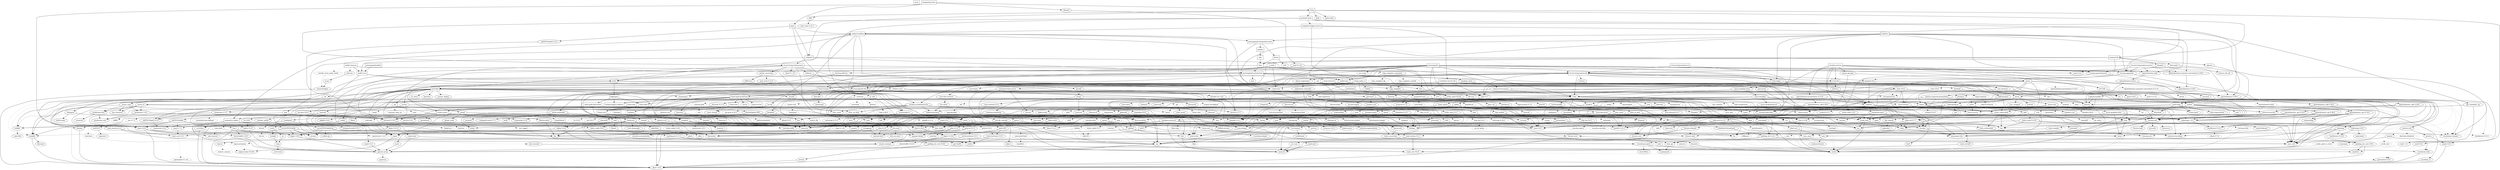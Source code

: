 digraph {
    0 [ label = "tests" shape = box]
    1 [ label = "catalyst-toolbox" shape = box]
    2 [ label = "chain-addr" shape = box]
    3 [ label = "chain-core" shape = box]
    4 [ label = "chain-ser" shape = box]
    5 [ label = "chain-crypto" shape = box]
    6 [ label = "typed-bytes" shape = box]
    7 [ label = "chain-impl-mockchain" shape = box]
    8 [ label = "cardano-legacy-address" shape = box]
    9 [ label = "chain-time" shape = box]
    10 [ label = "chain-vote" shape = box]
    11 [ label = "imhamt" shape = box]
    12 [ label = "sparse-array" shape = box]
    13 [ label = "chain-storage" shape = box]
    14 [ label = "jcli" shape = box]
    15 [ label = "jormungandr-lib" shape = box]
    16 [ label = "jormungandr-automation" shape = box]
    17 [ label = "jortestkit" shape = box]
    18 [ label = "jormungandr-integration-tests" shape = box]
    19 [ label = "hersir" shape = box]
    20 [ label = "thor" shape = box]
    21 [ label = "loki" shape = box]
    22 [ label = "mjolnir" shape = box]
    23 [ label = "snapshot-lib" shape = box]
    24 [ label = "symmetric-cipher" shape = box]
    25 [ label = "vit-servicing-station-lib" shape = box]
    26 [ label = "event-db" shape = box]
    27 [ label = "vit-servicing-station-tests" shape = box]
    28 [ label = "wallet" shape = box]
    29 [ label = "chain-path-derivation" shape = box]
    30 [ label = "hdkeygen" shape = box]
    31 [ label = "chain-network" shape = box]
    32 [ label = "jormungandrwallet" shape = box]
    33 [ label = "wallet-core" shape = box]
    34 [ label = "wallet-wasm-js" shape = box]
    35 [ label = "jormungandr" shape = box]
    36 [ label = "explorer" shape = box]
    37 [ label = "settings" shape = box]
    38 [ label = "blockchain" shape = box]
    39 [ label = "vit-servicing-station-cli" shape = box]
    40 [ label = "vit-servicing-station-server" shape = box]
    41 [ label = "iapyx" shape = box]
    42 [ label = "valgrind" shape = box]
    43 [ label = "vitup" shape = box]
    44 [ label = "mainnet-lib" shape = box]
    45 [ label = "mainnet-tools" shape = box]
    46 [ label = "scheduler-service-lib" shape = box]
    47 [ label = "signals-handler" shape = box]
    48 [ label = "snapshot-trigger-service" shape = box]
    49 [ label = "voting_tools_rs" shape = box]
    50 [ label = "integration-tests" shape = box]
    51 [ label = "cat-data-service" shape = box]
    52 [ label = "audit" shape = box]
    53 [ label = "assert_fs" ]
    54 [ label = "bech32 0.8.1" ]
    55 [ label = "clap 4.2.1" ]
    56 [ label = "color-eyre" ]
    57 [ label = "csv" ]
    58 [ label = "fraction" ]
    59 [ label = "futures" ]
    60 [ label = "gag" ]
    61 [ label = "governor" ]
    62 [ label = "graphql_client" ]
    63 [ label = "hex" ]
    64 [ label = "image" ]
    65 [ label = "itertools 0.10.5" ]
    66 [ label = "once_cell" ]
    67 [ label = "qrcode" ]
    68 [ label = "quircs" ]
    69 [ label = "rand 0.8.5" ]
    70 [ label = "rand_chacha 0.3.1" ]
    71 [ label = "rayon" ]
    72 [ label = "regex" ]
    73 [ label = "reqwest" ]
    74 [ label = "rust_decimal" ]
    75 [ label = "serde" ]
    76 [ label = "serde_json" ]
    77 [ label = "serde_yaml 0.8.26" ]
    78 [ label = "sscanf" ]
    79 [ label = "thiserror" ]
    80 [ label = "time 0.3.20" ]
    81 [ label = "tokio" ]
    82 [ label = "tracing" ]
    83 [ label = "tracing-subscriber" ]
    84 [ label = "url" ]
    85 [ label = "cryptoxide 0.4.4" ]
    86 [ label = "proptest" ]
    87 [ label = "quickcheck" ]
    88 [ label = "curve25519-dalek-ng" ]
    89 [ label = "ed25519-bip32 0.4.1" ]
    90 [ label = "ed25519-dalek" ]
    91 [ label = "generic-array" ]
    92 [ label = "rand_core 0.6.4" ]
    93 [ label = "sha2 0.10.6" ]
    94 [ label = "lazy_static" ]
    95 [ label = "strum" ]
    96 [ label = "cbor_event" ]
    97 [ label = "base64 0.21.0" ]
    98 [ label = "const_format" ]
    99 [ label = "criterion" style = dashed]
    100 [ label = "data-pile" ]
    101 [ label = "sled" ]
    102 [ label = "tempfile" ]
    103 [ label = "base64 0.13.1" ]
    104 [ label = "bincode" ]
    105 [ label = "bytes" ]
    106 [ label = "clap_complete" ]
    107 [ label = "gtmpl" ]
    108 [ label = "rpassword" ]
    109 [ label = "http" ]
    110 [ label = "humantime" ]
    111 [ label = "parity-multiaddr" ]
    112 [ label = "serde_with 2.3.1" ]
    113 [ label = "assert_cmd" ]
    114 [ label = "bytesize" ]
    115 [ label = "custom_debug" ]
    116 [ label = "flate2" ]
    117 [ label = "fs_extra" ]
    118 [ label = "json" ]
    119 [ label = "keynesis" ]
    120 [ label = "log" ]
    121 [ label = "netstat2" ]
    122 [ label = "os_info" ]
    123 [ label = "poldercast" ]
    124 [ label = "predicates 2.1.5" ]
    125 [ label = "prost 0.9.0" ]
    126 [ label = "semver" ]
    127 [ label = "sysinfo" ]
    128 [ label = "tar" ]
    129 [ label = "tokio-stream" ]
    130 [ label = "tonic 0.6.2" ]
    131 [ label = "warp" ]
    132 [ label = "zip" ]
    133 [ label = "console" ]
    134 [ label = "dialoguer" ]
    135 [ label = "indicatif" ]
    136 [ label = "sha-1" ]
    137 [ label = "sha2 0.9.9" ]
    138 [ label = "bech32 0.7.3" ]
    139 [ label = "yaml-rust" ]
    140 [ label = "ctrlc" ]
    141 [ label = "slave-pool" ]
    142 [ label = "cocoon" ]
    143 [ label = "dirs" ]
    144 [ label = "serde_test" style = dashed]
    145 [ label = "zeroize" ]
    146 [ label = "diesel" ]
    147 [ label = "diesel_migrations" ]
    148 [ label = "dotenv" ]
    149 [ label = "http-zipkin" ]
    150 [ label = "notify" ]
    151 [ label = "r2d2" ]
    152 [ label = "simplelog 0.8.0" ]
    153 [ label = "tracing-futures" ]
    154 [ label = "bb8" ]
    155 [ label = "bb8-postgres" ]
    156 [ label = "chrono" ]
    157 [ label = "dotenvy" ]
    158 [ label = "tokio-postgres" ]
    159 [ label = "cfg-if 0.1.10" ]
    160 [ label = "dyn-clone" ]
    161 [ label = "fake" ]
    162 [ label = "hyper" ]
    163 [ label = "postgres" ]
    164 [ label = "pretty_assertions" ]
    165 [ label = "rand 0.7.3" ]
    166 [ label = "rand_core 0.5.1" ]
    167 [ label = "refinery" ]
    168 [ label = "hashlink" ]
    169 [ label = "http-body" ]
    170 [ label = "pin-project" ]
    171 [ label = "clear_on_drop" ]
    172 [ label = "console_error_panic_hook" style = dashed]
    173 [ label = "getrandom 0.2.9" ]
    174 [ label = "js-sys" ]
    175 [ label = "wasm-bindgen" ]
    176 [ label = "web-sys" ]
    177 [ label = "arc-swap" ]
    178 [ label = "jsonrpsee-core" ]
    179 [ label = "jsonrpsee-http-server" ]
    180 [ label = "linked-hash-map" ]
    181 [ label = "local-ip-address" ]
    182 [ label = "lru" ]
    183 [ label = "opentelemetry 0.19.0" ]
    184 [ label = "opentelemetry-otlp" ]
    185 [ label = "opentelemetry-semantic-conventions 0.10.0" ]
    186 [ label = "tokio-util 0.6.10" ]
    187 [ label = "tracing-appender" ]
    188 [ label = "tracing-opentelemetry" ]
    189 [ label = "trust-dns-resolver" ]
    190 [ label = "anyhow" ]
    191 [ label = "async-graphql" ]
    192 [ label = "async-graphql-warp" ]
    193 [ label = "futures-channel" ]
    194 [ label = "futures-util" ]
    195 [ label = "ed25519-bip32 0.3.2" ]
    196 [ label = "prettytable-rs" ]
    197 [ label = "warp-reverse-proxy" ]
    198 [ label = "diffy" ]
    199 [ label = "glob" ]
    200 [ label = "path-slash" ]
    201 [ label = "rustls" ]
    202 [ label = "rustls-pemfile" ]
    203 [ label = "tempdir" ]
    204 [ label = "tokio-rustls" ]
    205 [ label = "uuid 0.8.2" ]
    206 [ label = "walkdir" ]
    207 [ label = "cardano-serialization-lib" ]
    208 [ label = "pharos" ]
    209 [ label = "job_scheduler_ng" ]
    210 [ label = "num-traits" ]
    211 [ label = "uuid 1.3.1" ]
    212 [ label = "bytekind" ]
    213 [ label = "cddl" ]
    214 [ label = "ciborium" ]
    215 [ label = "dashmap" ]
    216 [ label = "microtype" ]
    217 [ label = "nonempty" ]
    218 [ label = "validity" ]
    219 [ label = "cfg-if 1.0.0" ]
    220 [ label = "libmath" ]
    221 [ label = "rand_chacha 0.2.2" ]
    222 [ label = "axum" ]
    223 [ label = "metrics" ]
    224 [ label = "metrics-exporter-prometheus" ]
    225 [ label = "opentelemetry-prometheus 0.13.0" ]
    226 [ label = "poem" ]
    227 [ label = "poem-openapi" ]
    228 [ label = "serde_with 3.3.0" ]
    229 [ label = "tower-http" ]
    230 [ label = "clap_complete_command" ]
    231 [ label = "anstyle" ]
    232 [ label = "doc-comment" ]
    233 [ label = "globwalk" ]
    234 [ label = "predicates 3.0.2" ]
    235 [ label = "predicates-core" ]
    236 [ label = "predicates-tree" ]
    237 [ label = "clap_builder" ]
    238 [ label = "backtrace" ]
    239 [ label = "color-spantrace" style = dashed]
    240 [ label = "eyre" ]
    241 [ label = "indenter" ]
    242 [ label = "owo-colors" ]
    243 [ label = "tracing-error" style = dashed]
    244 [ label = "csv-core" ]
    245 [ label = "itoa" ]
    246 [ label = "ryu" ]
    247 [ label = "num" ]
    248 [ label = "futures-core" ]
    249 [ label = "futures-executor" ]
    250 [ label = "futures-io" ]
    251 [ label = "futures-sink" ]
    252 [ label = "futures-task" ]
    253 [ label = "filedescriptor" ]
    254 [ label = "futures-timer" style = dashed]
    255 [ label = "no-std-compat" ]
    256 [ label = "nonzero_ext" ]
    257 [ label = "parking_lot 0.12.1" ]
    258 [ label = "smallvec" ]
    259 [ label = "bytemuck" ]
    260 [ label = "byteorder" ]
    261 [ label = "color_quant" ]
    262 [ label = "gif" style = dashed]
    263 [ label = "jpeg-decoder" style = dashed]
    264 [ label = "num-iter" ]
    265 [ label = "num-rational 0.3.2" ]
    266 [ label = "png" style = dashed]
    267 [ label = "scoped_threadpool" style = dashed]
    268 [ label = "tiff" style = dashed]
    269 [ label = "either" ]
    270 [ label = "checked_int_cast" ]
    271 [ label = "ppv-lite86" ]
    272 [ label = "rayon-core" ]
    273 [ label = "aho-corasick" ]
    274 [ label = "memchr" ]
    275 [ label = "regex-syntax 0.6.29" ]
    276 [ label = "serde_urlencoded" ]
    277 [ label = "tower-service" ]
    278 [ label = "arrayvec 0.7.2" ]
    279 [ label = "borsh" style = dashed]
    280 [ label = "bytecheck" style = dashed]
    281 [ label = "rkyv" style = dashed]
    282 [ label = "indexmap 1.9.3" ]
    283 [ label = "time-core" ]
    284 [ label = "mio" style = dashed]
    285 [ label = "num_cpus" ]
    286 [ label = "pin-project-lite" ]
    287 [ label = "tracing-core" ]
    288 [ label = "matchers" style = dashed]
    289 [ label = "nu-ansi-term" style = dashed]
    290 [ label = "sharded-slab" style = dashed]
    291 [ label = "thread_local" ]
    292 [ label = "tracing-log" style = dashed]
    293 [ label = "tracing-serde" style = dashed]
    294 [ label = "form_urlencoded" ]
    295 [ label = "idna 0.3.0" ]
    296 [ label = "percent-encoding" ]
    297 [ label = "bit-set" style = dashed]
    298 [ label = "bitflags" ]
    299 [ label = "quick-error 2.0.1" style = dashed]
    300 [ label = "rand_xorshift" ]
    301 [ label = "rusty-fork" style = dashed]
    302 [ label = "unarray" ]
    303 [ label = "env_logger" style = dashed]
    304 [ label = "digest 0.9.0" ]
    305 [ label = "subtle-ng" ]
    306 [ label = "curve25519-dalek" ]
    307 [ label = "ed25519" ]
    308 [ label = "typenum" ]
    309 [ label = "digest 0.10.6" ]
    310 [ label = "atty" style = dashed]
    311 [ label = "cast" style = dashed]
    312 [ label = "clap 2.34.0" style = dashed]
    313 [ label = "criterion-plot" style = dashed]
    314 [ label = "oorandom" style = dashed]
    315 [ label = "plotters" style = dashed]
    316 [ label = "serde_cbor" style = dashed]
    317 [ label = "tinytemplate" style = dashed]
    318 [ label = "memmap2" ]
    319 [ label = "crc32fast" ]
    320 [ label = "crossbeam-epoch" ]
    321 [ label = "crossbeam-utils" ]
    322 [ label = "fxhash" ]
    323 [ label = "libc" ]
    324 [ label = "parking_lot 0.11.2" ]
    325 [ label = "fastrand" ]
    326 [ label = "gtmpl_value" ]
    327 [ label = "fnv" ]
    328 [ label = "arrayref" ]
    329 [ label = "bs58" ]
    330 [ label = "data-encoding" ]
    331 [ label = "multihash" ]
    332 [ label = "static_assertions" ]
    333 [ label = "unsigned-varint 0.7.1" ]
    334 [ label = "bstr" ]
    335 [ label = "wait-timeout" ]
    336 [ label = "miniz_oxide 0.6.2" ]
    337 [ label = "cryptoxide 0.3.6" ]
    338 [ label = "difflib" style = dashed]
    339 [ label = "float-cmp" style = dashed]
    340 [ label = "normalize-line-endings" style = dashed]
    341 [ label = "filetime" ]
    342 [ label = "tokio-util 0.7.7" ]
    343 [ label = "async-stream" ]
    344 [ label = "h2" style = dashed]
    345 [ label = "hyper-timeout" style = dashed]
    346 [ label = "tower" ]
    347 [ label = "tower-layer" ]
    348 [ label = "headers" ]
    349 [ label = "mime" ]
    350 [ label = "mime_guess" ]
    351 [ label = "multiparty" style = dashed]
    352 [ label = "scoped-tls" ]
    353 [ label = "tokio-tungstenite" style = dashed]
    354 [ label = "aes 0.7.5" style = dashed]
    355 [ label = "bzip2" style = dashed]
    356 [ label = "constant_time_eq" style = dashed]
    357 [ label = "hmac 0.12.1" ]
    358 [ label = "pbkdf2 0.11.0" style = dashed]
    359 [ label = "sha1" ]
    360 [ label = "zstd" style = dashed]
    361 [ label = "unicode-width" ]
    362 [ label = "shell-words" ]
    363 [ label = "number_prefix" ]
    364 [ label = "block-buffer 0.9.0" ]
    365 [ label = "opaque-debug" ]
    366 [ label = "crossbeam-channel" ]
    367 [ label = "aes-gcm 0.9.4" ]
    368 [ label = "chacha20poly1305" ]
    369 [ label = "hmac 0.11.0" ]
    370 [ label = "pbkdf2 0.9.0" ]
    371 [ label = "dirs-sys" ]
    372 [ label = "pq-sys" style = dashed]
    373 [ label = "migrations_internals" ]
    374 [ label = "zipkin" ]
    375 [ label = "scheduled-thread-pool" ]
    376 [ label = "termcolor" ]
    377 [ label = "num-integer" ]
    378 [ label = "time 0.1.45" style = dashed]
    379 [ label = "fallible-iterator" ]
    380 [ label = "phf" ]
    381 [ label = "postgres-protocol" ]
    382 [ label = "postgres-types" ]
    383 [ label = "socket2 0.5.1" ]
    384 [ label = "httparse" ]
    385 [ label = "httpdate" ]
    386 [ label = "socket2 0.4.9" style = dashed]
    387 [ label = "want" ]
    388 [ label = "ansi_term 0.11.0" ]
    389 [ label = "difference" ]
    390 [ label = "getrandom 0.1.16" style = dashed]
    391 [ label = "refinery-core" ]
    392 [ label = "hashbrown 0.12.3" ]
    393 [ label = "beef" ]
    394 [ label = "jsonrpsee-types" ]
    395 [ label = "rustc-hash" style = dashed]
    396 [ label = "globset" ]
    397 [ label = "unicase" ]
    398 [ label = "opentelemetry_api 0.19.0" ]
    399 [ label = "opentelemetry_sdk 0.19.0" ]
    400 [ label = "opentelemetry 0.18.0" ]
    401 [ label = "opentelemetry-proto" ]
    402 [ label = "prost 0.11.8" style = dashed]
    403 [ label = "tonic 0.8.3" style = dashed]
    404 [ label = "slab" style = dashed]
    405 [ label = "lru-cache" ]
    406 [ label = "resolv-conf" style = dashed]
    407 [ label = "trust-dns-proto" ]
    408 [ label = "async-graphql-parser" ]
    409 [ label = "async-graphql-value" ]
    410 [ label = "fast_chemail" style = dashed]
    411 [ label = "multer" ]
    412 [ label = "pin-utils" ]
    413 [ label = "encode_unicode" ]
    414 [ label = "is-terminal" ]
    415 [ label = "term" ]
    416 [ label = "ansi_term 0.12.1" ]
    417 [ label = "ring" ]
    418 [ label = "sct" ]
    419 [ label = "webpki" ]
    420 [ label = "rand 0.4.6" ]
    421 [ label = "remove_dir_all" ]
    422 [ label = "same-file" ]
    423 [ label = "num-bigint" ]
    424 [ label = "schemars" ]
    425 [ label = "cron" ]
    426 [ label = "libm" style = dashed]
    427 [ label = "abnf_to_pest" ]
    428 [ label = "base16" ]
    429 [ label = "base64-url" style = dashed]
    430 [ label = "clap 3.2.23" style = dashed]
    431 [ label = "codespan-reporting" ]
    432 [ label = "hexf-parse" ]
    433 [ label = "itertools 0.11.0" ]
    434 [ label = "lexical-core" ]
    435 [ label = "pest_meta" ]
    436 [ label = "pest_vm" ]
    437 [ label = "regex-syntax 0.7.4" style = dashed]
    438 [ label = "simplelog 0.12.1" ]
    439 [ label = "uriparse" style = dashed]
    440 [ label = "ciborium-io" ]
    441 [ label = "ciborium-ll" ]
    442 [ label = "hashbrown 0.14.0" ]
    443 [ label = "lock_api" ]
    444 [ label = "parking_lot_core 0.9.8" ]
    445 [ label = "secrecy" style = dashed]
    446 [ label = "rand 0.3.23" ]
    447 [ label = "axum-core" ]
    448 [ label = "matchit" ]
    449 [ label = "serde_path_to_error" style = dashed]
    450 [ label = "sync_wrapper" ]
    451 [ label = "ahash 0.8.3" ]
    452 [ label = "ipnet" ]
    453 [ label = "metrics-util" ]
    454 [ label = "quanta" ]
    455 [ label = "opentelemetry_api 0.20.0" ]
    456 [ label = "opentelemetry_sdk 0.20.0" ]
    457 [ label = "prometheus" ]
    458 [ label = "protobuf" ]
    459 [ label = "cookie" style = dashed]
    460 [ label = "opentelemetry-http" style = dashed]
    461 [ label = "opentelemetry-prometheus 0.12.0" style = dashed]
    462 [ label = "opentelemetry-semantic-conventions 0.11.0" style = dashed]
    463 [ label = "quick-xml" ]
    464 [ label = "rfc7239" ]
    465 [ label = "serde_yaml 0.9.25" ]
    466 [ label = "indexmap 2.0.0" ]
    467 [ label = "http-range-header" ]
    468 [ label = "clap_complete_fig" style = dashed]
    469 [ label = "clap_complete_nushell" style = dashed]
    470 [ label = "ignore" ]
    471 [ label = "termtree" ]
    472 [ label = "anstream" style = dashed]
    473 [ label = "clap_lex 0.4.1" ]
    474 [ label = "strsim" style = dashed]
    475 [ label = "addr2line" ]
    476 [ label = "object" ]
    477 [ label = "rustc-demangle" ]
    478 [ label = "num-complex" ]
    479 [ label = "num-rational 0.4.1" ]
    480 [ label = "weezl" style = dashed]
    481 [ label = "deflate" style = dashed]
    482 [ label = "miniz_oxide 0.3.7" style = dashed]
    483 [ label = "miniz_oxide 0.4.4" style = dashed]
    484 [ label = "crossbeam-deque" ]
    485 [ label = "hashbrown 0.13.1" style = dashed]
    486 [ label = "ptr_meta" style = dashed]
    487 [ label = "simdutf8" style = dashed]
    488 [ label = "rend" style = dashed]
    489 [ label = "seahash" style = dashed]
    490 [ label = "regex-automata" style = dashed]
    491 [ label = "overload" style = dashed]
    492 [ label = "unicode-bidi" ]
    493 [ label = "unicode-normalization" ]
    494 [ label = "bit-vec" style = dashed]
    495 [ label = "quick-error 1.2.3" style = dashed]
    496 [ label = "subtle" ]
    497 [ label = "signature" ]
    498 [ label = "block-buffer 0.10.4" style = dashed]
    499 [ label = "crypto-common" ]
    500 [ label = "textwrap 0.11.0" style = dashed]
    501 [ label = "plotters-backend" style = dashed]
    502 [ label = "plotters-svg" style = dashed]
    503 [ label = "half" ]
    504 [ label = "memoffset" ]
    505 [ label = "scopeguard" ]
    506 [ label = "instant" ]
    507 [ label = "parking_lot_core 0.8.6" ]
    508 [ label = "unsigned-varint 0.5.1" ]
    509 [ label = "adler" ]
    510 [ label = "tokio-io-timeout" style = dashed]
    511 [ label = "headers-core" ]
    512 [ label = "try-lock" ]
    513 [ label = "tungstenite" style = dashed]
    514 [ label = "cipher 0.3.0" ]
    515 [ label = "bzip2-sys" style = dashed]
    516 [ label = "password-hash" style = dashed]
    517 [ label = "zstd-safe" style = dashed]
    518 [ label = "aead 0.4.3" ]
    519 [ label = "ctr 0.8.0" ]
    520 [ label = "ghash 0.4.4" ]
    521 [ label = "aead 0.5.2" ]
    522 [ label = "chacha20" ]
    523 [ label = "cipher 0.4.4" ]
    524 [ label = "poly1305" ]
    525 [ label = "crypto-mac" ]
    526 [ label = "lazycell" ]
    527 [ label = "zipkin-types" ]
    528 [ label = "phf_shared" ]
    529 [ label = "md-5" ]
    530 [ label = "stringprep" ]
    531 [ label = "siphasher" ]
    532 [ label = "toml" ]
    533 [ label = "ahash 0.7.6" style = dashed]
    534 [ label = "urlencoding" ]
    535 [ label = "opentelemetry_api 0.18.0" ]
    536 [ label = "opentelemetry_sdk 0.18.0" ]
    537 [ label = "hostname" style = dashed]
    538 [ label = "idna 0.2.3" ]
    539 [ label = "tinyvec" ]
    540 [ label = "pest" ]
    541 [ label = "ascii_utils" style = dashed]
    542 [ label = "encoding_rs" ]
    543 [ label = "spin" ]
    544 [ label = "io-lifetimes" ]
    545 [ label = "dirs-next" ]
    546 [ label = "untrusted" ]
    547 [ label = "nom" ]
    548 [ label = "abnf" ]
    549 [ label = "pretty" ]
    550 [ label = "clap_lex 0.2.4" style = dashed]
    551 [ label = "textwrap 0.16.0" style = dashed]
    552 [ label = "lexical-parse-float" style = dashed]
    553 [ label = "lexical-parse-integer" style = dashed]
    554 [ label = "lexical-util" ]
    555 [ label = "lexical-write-float" style = dashed]
    556 [ label = "lexical-write-integer" style = dashed]
    557 [ label = "sketches-ddsketch" style = dashed]
    558 [ label = "ordered-float" ]
    559 [ label = "aes-gcm 0.10.2" style = dashed]
    560 [ label = "base64 0.20.0" style = dashed]
    561 [ label = "hkdf" style = dashed]
    562 [ label = "uncased" ]
    563 [ label = "unsafe-libyaml" ]
    564 [ label = "equivalent" ]
    565 [ label = "anstyle-parse" style = dashed]
    566 [ label = "concolor-override" style = dashed]
    567 [ label = "concolor-query" style = dashed]
    568 [ label = "utf8parse" style = dashed]
    569 [ label = "gimli" ]
    570 [ label = "adler32" style = dashed]
    571 [ label = "utf-8" style = dashed]
    572 [ label = "base64ct" style = dashed]
    573 [ label = "zstd-sys" style = dashed]
    574 [ label = "polyval 0.5.3" ]
    575 [ label = "inout" ]
    576 [ label = "universal-hash 0.5.0" ]
    577 [ label = "match_cfg" style = dashed]
    578 [ label = "matches" ]
    579 [ label = "tinyvec_macros" style = dashed]
    580 [ label = "ucd-trie" ]
    581 [ label = "dirs-sys-next" ]
    582 [ label = "minimal-lexical" ]
    583 [ label = "abnf-core" ]
    584 [ label = "arrayvec 0.5.2" ]
    585 [ label = "typed-arena" ]
    586 [ label = "unicode-segmentation" ]
    587 [ label = "os_str_bytes" style = dashed]
    588 [ label = "aes 0.8.3" style = dashed]
    589 [ label = "ctr 0.9.2" style = dashed]
    590 [ label = "ghash 0.5.0" style = dashed]
    591 [ label = "universal-hash 0.4.1" ]
    592 [ label = "polyval 0.6.1" style = dashed]
    1 -> 56 [ ]
    1 -> 60 [ ]
    1 -> 61 [ ]
    1 -> 18 [ ]
    1 -> 67 [ ]
    1 -> 68 [ ]
    1 -> 78 [ ]
    1 -> 24 [ ]
    1 -> 25 [ style = dotted]
    1 -> 28 [ ]
    2 -> 3 [ ]
    2 -> 5 [ ]
    3 -> 4 [ ]
    4 -> 79 [ ]
    5 -> 54 [ ]
    5 -> 88 [ ]
    5 -> 89 [ ]
    5 -> 90 [ ]
    5 -> 63 [ ]
    5 -> 86 [ style = dotted]
    5 -> 87 [ style = dotted]
    5 -> 71 [ ]
    5 -> 93 [ ]
    5 -> 6 [ ]
    7 -> 8 [ ]
    7 -> 2 [ ]
    7 -> 9 [ ]
    7 -> 10 [ ]
    7 -> 11 [ ]
    7 -> 12 [ ]
    7 -> 95 [ ]
    7 -> 82 [ ]
    8 -> 96 [ ]
    8 -> 89 [ ]
    9 -> 3 [ ]
    9 -> 86 [ style = dotted]
    9 -> 87 [ style = dotted]
    10 -> 97 [ ]
    10 -> 3 [ ]
    10 -> 5 [ ]
    10 -> 98 [ ]
    11 -> 86 [ style = dotted]
    11 -> 79 [ ]
    13 -> 99 [ style = dotted]
    13 -> 100 [ ]
    13 -> 92 [ style = dotted]
    13 -> 101 [ ]
    13 -> 102 [ style = dotted]
    13 -> 79 [ ]
    14 -> 104 [ ]
    14 -> 106 [ ]
    14 -> 107 [ ]
    14 -> 15 [ ]
    14 -> 73 [ ]
    14 -> 108 [ ]
    14 -> 77 [ ]
    15 -> 7 [ ]
    15 -> 109 [ ]
    15 -> 110 [ ]
    15 -> 111 [ ]
    15 -> 112 [ ]
    16 -> 113 [ ]
    16 -> 13 [ ]
    16 -> 62 [ ]
    16 -> 14 [ ]
    16 -> 17 [ ]
    16 -> 118 [ ]
    16 -> 121 [ ]
    16 -> 123 [ ]
    16 -> 130 [ ]
    16 -> 83 [ ]
    17 -> 53 [ ]
    17 -> 54 [ ]
    17 -> 114 [ ]
    17 -> 57 [ ]
    17 -> 115 [ ]
    17 -> 134 [ ]
    17 -> 117 [ ]
    17 -> 63 [ ]
    17 -> 110 [ ]
    17 -> 135 [ ]
    17 -> 122 [ ]
    17 -> 124 [ ]
    17 -> 73 [ ]
    17 -> 126 [ ]
    17 -> 77 [ ]
    17 -> 136 [ ]
    17 -> 137 [ ]
    17 -> 127 [ ]
    17 -> 128 [ ]
    17 -> 131 [ ]
    17 -> 132 [ ]
    18 -> 138 [ ]
    18 -> 19 [ ]
    18 -> 22 [ ]
    19 -> 140 [ ]
    19 -> 141 [ ]
    19 -> 20 [ ]
    20 -> 142 [ ]
    20 -> 143 [ ]
    20 -> 16 [ ]
    21 -> 20 [ ]
    22 -> 21 [ ]
    23 -> 58 [ ]
    23 -> 15 [ ]
    23 -> 73 [ ]
    23 -> 74 [ ]
    23 -> 144 [ style = dotted]
    24 -> 85 [ ]
    24 -> 69 [ ]
    24 -> 79 [ ]
    24 -> 145 [ ]
    25 -> 55 [ ]
    25 -> 147 [ ]
    25 -> 148 [ ]
    25 -> 26 [ ]
    25 -> 149 [ ]
    25 -> 65 [ ]
    25 -> 150 [ ]
    25 -> 152 [ ]
    25 -> 23 [ ]
    25 -> 153 [ ]
    25 -> 83 [ ]
    25 -> 131 [ ]
    26 -> 155 [ ]
    26 -> 157 [ ]
    26 -> 74 [ ]
    26 -> 79 [ ]
    27 -> 113 [ ]
    27 -> 159 [ ]
    27 -> 160 [ ]
    27 -> 161 [ ]
    27 -> 17 [ ]
    27 -> 164 [ ]
    27 -> 167 [ ]
    27 -> 25 [ ]
    28 -> 168 [ ]
    28 -> 30 [ ]
    28 -> 65 [ ]
    28 -> 15 [ ]
    29 -> 79 [ ]
    30 -> 8 [ ]
    30 -> 2 [ ]
    30 -> 29 [ ]
    31 -> 5 [ ]
    31 -> 59 [ ]
    31 -> 79 [ ]
    31 -> 130 [ ]
    32 -> 33 [ ]
    33 -> 138 [ ]
    33 -> 24 [ ]
    33 -> 28 [ ]
    34 -> 171 [ ]
    34 -> 172 [ style = dotted]
    34 -> 33 [ ]
    34 -> 176 [ ]
    35 -> 177 [ ]
    35 -> 31 [ ]
    35 -> 13 [ ]
    35 -> 55 [ ]
    35 -> 149 [ ]
    35 -> 15 [ ]
    35 -> 179 [ ]
    35 -> 181 [ ]
    35 -> 183 [ ]
    35 -> 184 [ ]
    35 -> 185 [ ]
    35 -> 123 [ ]
    35 -> 73 [ ]
    35 -> 77 [ ]
    35 -> 187 [ ]
    35 -> 188 [ ]
    35 -> 189 [ ]
    35 -> 131 [ ]
    36 -> 190 [ ]
    36 -> 192 [ ]
    36 -> 31 [ ]
    36 -> 149 [ ]
    36 -> 18 [ ]
    36 -> 183 [ ]
    36 -> 184 [ ]
    36 -> 185 [ ]
    36 -> 187 [ ]
    36 -> 188 [ ]
    37 -> 101 [ ]
    37 -> 79 [ ]
    38 -> 7 [ ]
    38 -> 182 [ ]
    39 -> 57 [ ]
    39 -> 25 [ ]
    40 -> 183 [ ]
    40 -> 184 [ ]
    40 -> 185 [ ]
    40 -> 187 [ ]
    40 -> 188 [ ]
    40 -> 25 [ ]
    41 -> 1 [ ]
    41 -> 195 [ ]
    41 -> 196 [ ]
    41 -> 42 [ ]
    42 -> 16 [ ]
    42 -> 27 [ ]
    42 -> 33 [ ]
    42 -> 197 [ ]
    43 -> 198 [ ]
    43 -> 199 [ ]
    43 -> 45 [ ]
    43 -> 200 [ ]
    43 -> 187 [ ]
    43 -> 205 [ ]
    43 -> 42 [ ]
    44 -> 207 [ ]
    44 -> 208 [ ]
    44 -> 23 [ ]
    44 -> 203 [ ]
    44 -> 20 [ ]
    45 -> 209 [ ]
    45 -> 44 [ ]
    45 -> 196 [ ]
    45 -> 48 [ ]
    45 -> 27 [ ]
    46 -> 156 [ ]
    46 -> 55 [ ]
    46 -> 59 [ ]
    46 -> 17 [ ]
    46 -> 211 [ ]
    47 -> 59 [ ]
    47 -> 81 [ ]
    48 -> 1 [ ]
    48 -> 46 [ ]
    48 -> 47 [ ]
    48 -> 49 [ ]
    49 -> 212 [ ]
    49 -> 207 [ ]
    49 -> 213 [ ]
    49 -> 55 [ ]
    49 -> 56 [ ]
    49 -> 215 [ ]
    49 -> 143 [ ]
    49 -> 216 [ ]
    49 -> 217 [ ]
    49 -> 86 [ ]
    49 -> 71 [ ]
    49 -> 74 [ ]
    49 -> 218 [ ]
    50 -> 41 [ ]
    50 -> 220 [ ]
    50 -> 221 [ ]
    50 -> 43 [ ]
    51 -> 222 [ ]
    51 -> 55 [ ]
    51 -> 26 [ ]
    51 -> 224 [ ]
    51 -> 225 [ ]
    51 -> 227 [ ]
    51 -> 228 [ ]
    51 -> 229 [ ]
    51 -> 83 [ ]
    52 -> 13 [ ]
    52 -> 230 [ ]
    52 -> 56 [ ]
    52 -> 77 [ ]
    52 -> 28 [ ]
    53 -> 232 [ ]
    53 -> 233 [ ]
    53 -> 234 [ ]
    53 -> 236 [ ]
    53 -> 102 [ ]
    55 -> 237 [ ]
    56 -> 238 [ ]
    56 -> 239 [ style = dotted]
    56 -> 240 [ ]
    57 -> 244 [ ]
    57 -> 245 [ ]
    57 -> 246 [ ]
    57 -> 75 [ ]
    58 -> 94 [ style = dotted]
    58 -> 247 [ ]
    59 -> 249 [ style = dotted]
    60 -> 253 [ ]
    60 -> 102 [ ]
    61 -> 59 [ style = dotted]
    61 -> 254 [ style = dotted]
    61 -> 255 [ ]
    61 -> 256 [ ]
    61 -> 257 [ ]
    61 -> 69 [ style = dotted]
    62 -> 76 [ ]
    64 -> 259 [ ]
    64 -> 262 [ style = dotted]
    64 -> 264 [ ]
    64 -> 265 [ ]
    64 -> 266 [ style = dotted]
    64 -> 267 [ style = dotted]
    64 -> 268 [ style = dotted]
    65 -> 269 [ ]
    67 -> 270 [ ]
    67 -> 64 [ style = dotted]
    68 -> 210 [ ]
    68 -> 79 [ ]
    69 -> 70 [ style = dotted]
    70 -> 271 [ ]
    70 -> 92 [ ]
    71 -> 269 [ ]
    71 -> 272 [ ]
    72 -> 273 [ style = dotted]
    72 -> 275 [ ]
    73 -> 97 [ ]
    73 -> 194 [ ]
    73 -> 109 [ ]
    73 -> 76 [ style = dotted]
    73 -> 276 [ ]
    73 -> 277 [ ]
    73 -> 84 [ ]
    74 -> 278 [ ]
    74 -> 279 [ style = dotted]
    74 -> 163 [ style = dotted]
    74 -> 281 [ style = dotted]
    76 -> 245 [ ]
    76 -> 246 [ ]
    76 -> 75 [ ]
    77 -> 282 [ ]
    77 -> 246 [ ]
    77 -> 139 [ ]
    78 -> 98 [ ]
    78 -> 94 [ ]
    78 -> 72 [ ]
    80 -> 245 [ style = dotted]
    80 -> 75 [ style = dotted]
    80 -> 283 [ ]
    81 -> 105 [ style = dotted]
    81 -> 284 [ style = dotted]
    81 -> 285 [ style = dotted]
    81 -> 257 [ style = dotted]
    81 -> 286 [ ]
    82 -> 120 [ style = dotted]
    82 -> 286 [ ]
    82 -> 287 [ ]
    83 -> 288 [ style = dotted]
    83 -> 289 [ style = dotted]
    83 -> 72 [ style = dotted]
    83 -> 76 [ style = dotted]
    83 -> 290 [ style = dotted]
    83 -> 258 [ style = dotted]
    83 -> 291 [ style = dotted]
    83 -> 80 [ style = dotted]
    83 -> 82 [ style = dotted]
    83 -> 292 [ style = dotted]
    83 -> 293 [ style = dotted]
    84 -> 294 [ ]
    84 -> 295 [ ]
    84 -> 75 [ style = dotted]
    86 -> 297 [ style = dotted]
    86 -> 298 [ ]
    86 -> 260 [ ]
    86 -> 94 [ style = dotted]
    86 -> 210 [ ]
    86 -> 299 [ style = dotted]
    86 -> 69 [ ]
    86 -> 300 [ ]
    86 -> 275 [ style = dotted]
    86 -> 301 [ style = dotted]
    86 -> 302 [ ]
    87 -> 303 [ style = dotted]
    87 -> 165 [ ]
    88 -> 260 [ ]
    88 -> 304 [ ]
    88 -> 92 [ ]
    88 -> 305 [ ]
    88 -> 145 [ ]
    89 -> 85 [ ]
    90 -> 306 [ ]
    90 -> 307 [ ]
    90 -> 165 [ style = dotted]
    90 -> 75 [ style = dotted]
    90 -> 137 [ ]
    91 -> 308 [ ]
    92 -> 173 [ style = dotted]
    93 -> 309 [ ]
    99 -> 310 [ style = dashed]
    99 -> 312 [ style = dashed]
    99 -> 313 [ style = dashed]
    99 -> 57 [ style = dashed]
    99 -> 59 [ style = dotted]
    99 -> 94 [ style = dashed]
    99 -> 314 [ style = dashed]
    99 -> 315 [ style = dashed]
    99 -> 71 [ style = dashed]
    99 -> 72 [ style = dashed]
    99 -> 316 [ style = dashed]
    99 -> 317 [ style = dashed]
    99 -> 81 [ style = dotted]
    99 -> 206 [ style = dashed]
    100 -> 318 [ ]
    101 -> 319 [ ]
    101 -> 320 [ ]
    101 -> 322 [ ]
    101 -> 323 [ ]
    101 -> 120 [ ]
    101 -> 324 [ ]
    102 -> 219 [ ]
    102 -> 325 [ ]
    104 -> 75 [ ]
    105 -> 75 [ style = dotted]
    106 -> 55 [ ]
    107 -> 326 [ ]
    107 -> 65 [ ]
    107 -> 94 [ ]
    107 -> 296 [ ]
    108 -> 76 [ ]
    109 -> 105 [ ]
    109 -> 327 [ ]
    109 -> 245 [ ]
    111 -> 328 [ ]
    111 -> 329 [ ]
    111 -> 260 [ ]
    111 -> 330 [ ]
    111 -> 331 [ ]
    111 -> 332 [ ]
    111 -> 333 [ ]
    111 -> 84 [ style = dotted]
    112 -> 103 [ style = dotted]
    112 -> 156 [ style = dotted]
    112 -> 63 [ style = dotted]
    112 -> 282 [ style = dotted]
    112 -> 76 [ style = dotted]
    112 -> 80 [ style = dotted]
    113 -> 334 [ ]
    113 -> 232 [ ]
    113 -> 234 [ ]
    113 -> 236 [ ]
    113 -> 335 [ ]
    116 -> 319 [ ]
    116 -> 336 [ style = dotted]
    119 -> 337 [ ]
    119 -> 63 [ ]
    119 -> 70 [ ]
    119 -> 79 [ ]
    120 -> 219 [ ]
    120 -> 75 [ style = dotted]
    121 -> 298 [ ]
    121 -> 323 [ ]
    121 -> 79 [ ]
    122 -> 120 [ ]
    123 -> 119 [ ]
    123 -> 182 [ ]
    124 -> 338 [ style = dotted]
    124 -> 339 [ style = dotted]
    124 -> 65 [ ]
    124 -> 340 [ style = dotted]
    124 -> 235 [ ]
    124 -> 72 [ style = dotted]
    125 -> 105 [ ]
    126 -> 75 [ style = dotted]
    127 -> 71 [ style = dotted]
    128 -> 341 [ ]
    129 -> 342 [ style = dotted]
    130 -> 343 [ ]
    130 -> 103 [ ]
    130 -> 345 [ style = dotted]
    130 -> 296 [ ]
    130 -> 125 [ style = dotted]
    130 -> 129 [ ]
    130 -> 186 [ ]
    130 -> 346 [ style = dotted]
    130 -> 153 [ style = dotted]
    131 -> 348 [ ]
    131 -> 162 [ ]
    131 -> 350 [ ]
    131 -> 351 [ style = dotted]
    131 -> 170 [ ]
    131 -> 202 [ ]
    131 -> 352 [ ]
    131 -> 76 [ ]
    131 -> 276 [ ]
    131 -> 204 [ style = dotted]
    131 -> 129 [ ]
    131 -> 353 [ style = dotted]
    132 -> 354 [ style = dotted]
    132 -> 260 [ ]
    132 -> 355 [ style = dotted]
    132 -> 356 [ style = dotted]
    132 -> 116 [ style = dotted]
    132 -> 358 [ style = dotted]
    132 -> 359 [ style = dotted]
    132 -> 80 [ style = dotted]
    132 -> 360 [ style = dotted]
    133 -> 94 [ ]
    133 -> 323 [ ]
    133 -> 361 [ style = dotted]
    134 -> 133 [ ]
    134 -> 362 [ ]
    134 -> 102 [ style = dotted]
    134 -> 145 [ style = dotted]
    135 -> 133 [ ]
    135 -> 363 [ ]
    135 -> 72 [ ]
    136 -> 364 [ ]
    136 -> 219 [ ]
    136 -> 304 [ ]
    136 -> 365 [ ]
    137 -> 364 [ ]
    137 -> 219 [ ]
    137 -> 304 [ ]
    137 -> 365 [ ]
    139 -> 180 [ ]
    141 -> 366 [ ]
    142 -> 367 [ ]
    142 -> 368 [ ]
    142 -> 370 [ ]
    142 -> 69 [ ]
    143 -> 371 [ ]
    144 -> 75 [ style = dashed]
    146 -> 298 [ style = dotted]
    146 -> 260 [ ]
    146 -> 156 [ style = dotted]
    146 -> 372 [ style = dotted]
    146 -> 151 [ style = dotted]
    146 -> 76 [ style = dotted]
    147 -> 373 [ ]
    149 -> 109 [ ]
    149 -> 374 [ ]
    150 -> 298 [ ]
    150 -> 366 [ style = dotted]
    150 -> 341 [ ]
    150 -> 323 [ ]
    150 -> 206 [ ]
    151 -> 120 [ ]
    151 -> 375 [ ]
    152 -> 156 [ ]
    152 -> 120 [ ]
    152 -> 376 [ style = dotted]
    153 -> 170 [ style = dotted]
    153 -> 82 [ ]
    154 -> 194 [ ]
    154 -> 81 [ ]
    155 -> 154 [ ]
    155 -> 158 [ ]
    156 -> 377 [ ]
    156 -> 75 [ style = dotted]
    156 -> 378 [ style = dotted]
    158 -> 194 [ ]
    158 -> 296 [ ]
    158 -> 380 [ ]
    158 -> 382 [ ]
    158 -> 383 [ ]
    158 -> 342 [ ]
    161 -> 156 [ style = dotted]
    161 -> 109 [ style = dotted]
    161 -> 69 [ ]
    162 -> 344 [ style = dotted]
    162 -> 169 [ ]
    162 -> 384 [ ]
    162 -> 385 [ ]
    162 -> 386 [ style = dotted]
    162 -> 277 [ ]
    162 -> 387 [ ]
    163 -> 158 [ ]
    164 -> 388 [ ]
    164 -> 389 [ ]
    165 -> 166 [ ]
    166 -> 390 [ style = dotted]
    167 -> 391 [ ]
    168 -> 392 [ ]
    169 -> 109 [ ]
    169 -> 286 [ ]
    172 -> 175 [ style = dashed]
    173 -> 219 [ ]
    174 -> 175 [ ]
    175 -> 219 [ ]
    176 -> 174 [ ]
    178 -> 278 [ style = dotted]
    178 -> 162 [ style = dotted]
    178 -> 394 [ ]
    178 -> 69 [ style = dotted]
    178 -> 395 [ style = dotted]
    179 -> 396 [ ]
    179 -> 178 [ ]
    179 -> 94 [ ]
    179 -> 397 [ ]
    181 -> 79 [ ]
    182 -> 392 [ style = dotted]
    183 -> 399 [ ]
    184 -> 401 [ ]
    185 -> 400 [ ]
    186 -> 248 [ ]
    186 -> 251 [ ]
    186 -> 404 [ style = dotted]
    186 -> 81 [ ]
    187 -> 366 [ ]
    187 -> 83 [ ]
    188 -> 400 [ ]
    188 -> 83 [ ]
    189 -> 405 [ ]
    189 -> 406 [ style = dotted]
    189 -> 407 [ ]
    191 -> 408 [ ]
    191 -> 343 [ ]
    191 -> 103 [ ]
    191 -> 410 [ style = dotted]
    191 -> 411 [ ]
    191 -> 210 [ ]
    191 -> 66 [ ]
    191 -> 72 [ ]
    191 -> 276 [ ]
    191 -> 332 [ ]
    191 -> 102 [ ]
    192 -> 191 [ ]
    192 -> 131 [ ]
    193 -> 248 [ ]
    193 -> 251 [ style = dotted]
    194 -> 193 [ style = dotted]
    194 -> 250 [ style = dotted]
    194 -> 252 [ ]
    194 -> 274 [ style = dotted]
    194 -> 286 [ ]
    194 -> 412 [ ]
    194 -> 404 [ style = dotted]
    195 -> 337 [ ]
    196 -> 57 [ style = dotted]
    196 -> 413 [ ]
    196 -> 414 [ ]
    196 -> 94 [ ]
    196 -> 415 [ ]
    196 -> 361 [ ]
    197 -> 94 [ ]
    197 -> 73 [ ]
    197 -> 131 [ ]
    198 -> 416 [ ]
    201 -> 120 [ style = dotted]
    201 -> 418 [ ]
    201 -> 419 [ ]
    202 -> 97 [ ]
    203 -> 420 [ ]
    203 -> 421 [ ]
    204 -> 201 [ ]
    204 -> 81 [ ]
    205 -> 173 [ style = dotted]
    205 -> 75 [ style = dotted]
    206 -> 422 [ ]
    207 -> 138 [ ]
    207 -> 96 [ ]
    207 -> 171 [ ]
    207 -> 89 [ ]
    207 -> 63 [ ]
    207 -> 65 [ ]
    207 -> 180 [ ]
    207 -> 423 [ ]
    207 -> 69 [ ]
    207 -> 424 [ ]
    207 -> 137 [ ]
    208 -> 59 [ ]
    209 -> 425 [ ]
    209 -> 211 [ ]
    210 -> 426 [ style = dotted]
    211 -> 173 [ style = dotted]
    211 -> 75 [ style = dotted]
    212 -> 63 [ style = dotted]
    212 -> 75 [ ]
    212 -> 302 [ ]
    213 -> 427 [ ]
    213 -> 428 [ ]
    213 -> 429 [ style = dotted]
    213 -> 156 [ style = dotted]
    213 -> 214 [ style = dotted]
    213 -> 430 [ style = dotted]
    213 -> 431 [ ]
    213 -> 330 [ ]
    213 -> 432 [ ]
    213 -> 433 [ ]
    213 -> 434 [ ]
    213 -> 436 [ ]
    213 -> 72 [ ]
    213 -> 437 [ style = dotted]
    213 -> 76 [ style = dotted]
    213 -> 438 [ ]
    213 -> 439 [ style = dotted]
    214 -> 441 [ ]
    214 -> 75 [ ]
    215 -> 442 [ ]
    215 -> 443 [ ]
    215 -> 66 [ ]
    215 -> 444 [ ]
    216 -> 445 [ style = dotted]
    217 -> 75 [ style = dotted]
    220 -> 446 [ ]
    221 -> 271 [ ]
    221 -> 166 [ ]
    222 -> 447 [ ]
    222 -> 298 [ ]
    222 -> 162 [ ]
    222 -> 448 [ ]
    222 -> 76 [ style = dotted]
    222 -> 449 [ style = dotted]
    222 -> 276 [ style = dotted]
    222 -> 450 [ ]
    222 -> 346 [ ]
    223 -> 451 [ ]
    224 -> 97 [ ]
    224 -> 162 [ style = dotted]
    224 -> 452 [ style = dotted]
    224 -> 453 [ ]
    224 -> 79 [ ]
    225 -> 456 [ ]
    225 -> 457 [ ]
    226 -> 156 [ style = dotted]
    226 -> 459 [ style = dotted]
    226 -> 348 [ ]
    226 -> 162 [ ]
    226 -> 411 [ style = dotted]
    226 -> 460 [ style = dotted]
    226 -> 461 [ style = dotted]
    226 -> 462 [ style = dotted]
    226 -> 463 [ style = dotted]
    226 -> 72 [ ]
    226 -> 464 [ ]
    226 -> 76 [ ]
    226 -> 276 [ ]
    226 -> 465 [ style = dotted]
    226 -> 102 [ style = dotted]
    227 -> 97 [ ]
    227 -> 226 [ ]
    228 -> 97 [ style = dotted]
    228 -> 156 [ style = dotted]
    228 -> 63 [ style = dotted]
    228 -> 282 [ style = dotted]
    228 -> 466 [ style = dotted]
    228 -> 76 [ style = dotted]
    228 -> 80 [ style = dotted]
    229 -> 298 [ ]
    229 -> 194 [ ]
    229 -> 169 [ ]
    229 -> 467 [ ]
    229 -> 347 [ ]
    229 -> 277 [ ]
    230 -> 468 [ style = dotted]
    230 -> 469 [ style = dotted]
    233 -> 298 [ ]
    233 -> 470 [ ]
    234 -> 231 [ ]
    234 -> 338 [ style = dotted]
    234 -> 65 [ ]
    234 -> 235 [ ]
    236 -> 235 [ ]
    236 -> 471 [ ]
    237 -> 472 [ style = dotted]
    237 -> 298 [ ]
    237 -> 473 [ ]
    237 -> 66 [ style = dotted]
    237 -> 474 [ style = dotted]
    238 -> 475 [ ]
    238 -> 219 [ ]
    238 -> 323 [ ]
    238 -> 336 [ ]
    238 -> 476 [ ]
    238 -> 477 [ ]
    239 -> 242 [ style = dashed]
    239 -> 243 [ style = dashed]
    240 -> 241 [ ]
    240 -> 66 [ ]
    243 -> 83 [ style = dashed]
    244 -> 274 [ ]
    247 -> 478 [ ]
    247 -> 264 [ ]
    247 -> 479 [ ]
    249 -> 194 [ ]
    253 -> 323 [ ]
    253 -> 79 [ ]
    257 -> 443 [ ]
    257 -> 444 [ ]
    262 -> 261 [ style = dashed]
    262 -> 480 [ style = dashed]
    263 -> 71 [ style = dotted]
    264 -> 377 [ ]
    265 -> 377 [ ]
    266 -> 298 [ style = dashed]
    266 -> 319 [ style = dashed]
    266 -> 481 [ style = dotted]
    266 -> 482 [ style = dashed]
    268 -> 263 [ style = dashed]
    268 -> 483 [ style = dashed]
    268 -> 480 [ style = dashed]
    272 -> 366 [ ]
    272 -> 484 [ ]
    272 -> 285 [ ]
    273 -> 274 [ ]
    276 -> 294 [ ]
    276 -> 245 [ ]
    276 -> 246 [ ]
    276 -> 75 [ ]
    279 -> 485 [ style = dashed]
    280 -> 486 [ style = dashed]
    280 -> 487 [ style = dotted]
    281 -> 392 [ style = dotted]
    281 -> 488 [ style = dotted]
    281 -> 489 [ style = dashed]
    282 -> 392 [ ]
    282 -> 75 [ style = dotted]
    284 -> 120 [ style = dashed]
    287 -> 66 [ style = dotted]
    288 -> 490 [ style = dashed]
    289 -> 491 [ style = dashed]
    290 -> 94 [ style = dashed]
    291 -> 219 [ ]
    291 -> 66 [ ]
    292 -> 94 [ style = dashed]
    292 -> 120 [ style = dashed]
    292 -> 287 [ style = dashed]
    293 -> 75 [ style = dashed]
    293 -> 287 [ style = dashed]
    294 -> 296 [ ]
    295 -> 492 [ ]
    295 -> 493 [ ]
    297 -> 494 [ style = dashed]
    300 -> 92 [ ]
    301 -> 327 [ style = dashed]
    301 -> 495 [ style = dashed]
    301 -> 102 [ style = dashed]
    301 -> 335 [ style = dotted]
    303 -> 120 [ style = dashed]
    303 -> 72 [ style = dotted]
    304 -> 91 [ ]
    306 -> 260 [ ]
    306 -> 304 [ ]
    306 -> 166 [ ]
    306 -> 496 [ ]
    306 -> 145 [ ]
    307 -> 497 [ ]
    309 -> 498 [ style = dotted]
    309 -> 499 [ ]
    309 -> 496 [ style = dotted]
    312 -> 298 [ style = dashed]
    312 -> 500 [ style = dashed]
    313 -> 311 [ style = dashed]
    313 -> 65 [ style = dashed]
    315 -> 210 [ style = dashed]
    315 -> 502 [ style = dotted]
    316 -> 503 [ style = dashed]
    316 -> 75 [ style = dashed]
    317 -> 76 [ style = dashed]
    319 -> 219 [ ]
    320 -> 321 [ ]
    320 -> 504 [ ]
    320 -> 505 [ ]
    321 -> 219 [ ]
    322 -> 260 [ ]
    324 -> 443 [ ]
    324 -> 507 [ ]
    331 -> 91 [ ]
    331 -> 508 [ ]
    334 -> 274 [ ]
    334 -> 66 [ style = dotted]
    334 -> 490 [ style = dotted]
    334 -> 75 [ style = dotted]
    336 -> 509 [ ]
    339 -> 210 [ style = dotted]
    341 -> 219 [ ]
    342 -> 248 [ ]
    342 -> 251 [ ]
    342 -> 81 [ ]
    342 -> 82 [ style = dotted]
    343 -> 248 [ ]
    343 -> 286 [ ]
    344 -> 194 [ style = dashed]
    344 -> 109 [ style = dashed]
    344 -> 282 [ style = dashed]
    344 -> 342 [ style = dashed]
    345 -> 162 [ style = dashed]
    345 -> 510 [ style = dashed]
    346 -> 194 [ style = dotted]
    346 -> 282 [ style = dotted]
    346 -> 170 [ style = dotted]
    346 -> 69 [ style = dotted]
    346 -> 342 [ style = dotted]
    346 -> 347 [ ]
    346 -> 277 [ ]
    348 -> 103 [ ]
    348 -> 298 [ ]
    348 -> 511 [ ]
    348 -> 385 [ ]
    348 -> 349 [ ]
    348 -> 359 [ ]
    350 -> 349 [ ]
    350 -> 397 [ ]
    351 -> 105 [ style = dashed]
    351 -> 248 [ style = dotted]
    351 -> 384 [ style = dotted]
    351 -> 274 [ style = dotted]
    351 -> 286 [ style = dotted]
    351 -> 512 [ style = dotted]
    353 -> 194 [ style = dashed]
    353 -> 81 [ style = dashed]
    353 -> 513 [ style = dashed]
    354 -> 219 [ style = dashed]
    354 -> 514 [ style = dashed]
    354 -> 365 [ style = dashed]
    355 -> 515 [ style = dashed]
    357 -> 309 [ ]
    358 -> 357 [ style = dotted]
    358 -> 516 [ style = dotted]
    358 -> 93 [ style = dotted]
    359 -> 309 [ ]
    360 -> 517 [ style = dashed]
    364 -> 91 [ ]
    366 -> 321 [ style = dotted]
    367 -> 518 [ ]
    367 -> 354 [ style = dotted]
    367 -> 519 [ ]
    367 -> 520 [ ]
    368 -> 521 [ ]
    368 -> 522 [ ]
    368 -> 524 [ ]
    369 -> 525 [ ]
    369 -> 304 [ ]
    370 -> 369 [ style = dotted]
    370 -> 137 [ style = dotted]
    373 -> 146 [ ]
    374 -> 526 [ ]
    374 -> 120 [ ]
    374 -> 286 [ ]
    374 -> 69 [ ]
    374 -> 527 [ ]
    375 -> 257 [ ]
    377 -> 210 [ ]
    378 -> 323 [ style = dashed]
    380 -> 528 [ ]
    381 -> 97 [ ]
    381 -> 260 [ ]
    381 -> 105 [ ]
    381 -> 379 [ ]
    381 -> 357 [ ]
    381 -> 529 [ ]
    381 -> 274 [ ]
    381 -> 69 [ ]
    381 -> 93 [ ]
    381 -> 530 [ ]
    382 -> 156 [ style = dotted]
    382 -> 381 [ ]
    382 -> 76 [ style = dotted]
    387 -> 120 [ ]
    387 -> 512 [ ]
    390 -> 219 [ style = dashed]
    391 -> 94 [ ]
    391 -> 163 [ style = dotted]
    391 -> 72 [ ]
    391 -> 79 [ ]
    391 -> 80 [ ]
    391 -> 532 [ ]
    391 -> 84 [ ]
    391 -> 206 [ ]
    392 -> 533 [ style = dotted]
    393 -> 75 [ style = dotted]
    394 -> 190 [ ]
    394 -> 393 [ ]
    394 -> 76 [ ]
    394 -> 79 [ ]
    394 -> 82 [ ]
    396 -> 334 [ ]
    396 -> 327 [ ]
    396 -> 120 [ style = dotted]
    396 -> 72 [ ]
    398 -> 327 [ style = dotted]
    398 -> 194 [ ]
    398 -> 282 [ ]
    398 -> 66 [ ]
    398 -> 79 [ ]
    398 -> 534 [ ]
    399 -> 366 [ style = dotted]
    399 -> 215 [ style = dotted]
    399 -> 249 [ ]
    399 -> 398 [ ]
    399 -> 296 [ style = dotted]
    399 -> 69 [ style = dotted]
    399 -> 129 [ style = dotted]
    400 -> 536 [ ]
    401 -> 59 [ ]
    401 -> 400 [ ]
    401 -> 403 [ style = dotted]
    402 -> 105 [ style = dashed]
    403 -> 343 [ style = dashed]
    403 -> 222 [ style = dotted]
    403 -> 103 [ style = dashed]
    403 -> 345 [ style = dotted]
    403 -> 402 [ style = dotted]
    403 -> 129 [ style = dashed]
    403 -> 153 [ style = dotted]
    405 -> 180 [ ]
    406 -> 537 [ style = dotted]
    406 -> 495 [ style = dashed]
    407 -> 330 [ ]
    407 -> 194 [ ]
    407 -> 538 [ ]
    407 -> 452 [ ]
    407 -> 94 [ ]
    407 -> 69 [ ]
    407 -> 79 [ ]
    407 -> 81 [ style = dotted]
    407 -> 82 [ ]
    407 -> 84 [ ]
    408 -> 409 [ ]
    408 -> 540 [ ]
    409 -> 105 [ ]
    409 -> 282 [ ]
    409 -> 76 [ ]
    410 -> 541 [ style = dashed]
    411 -> 542 [ ]
    411 -> 194 [ ]
    411 -> 109 [ ]
    411 -> 384 [ ]
    411 -> 349 [ ]
    411 -> 543 [ ]
    411 -> 81 [ style = dotted]
    414 -> 544 [ ]
    415 -> 545 [ ]
    417 -> 546 [ ]
    418 -> 417 [ ]
    419 -> 417 [ ]
    423 -> 377 [ ]
    423 -> 75 [ style = dotted]
    424 -> 160 [ ]
    424 -> 76 [ ]
    425 -> 156 [ ]
    425 -> 547 [ ]
    425 -> 66 [ ]
    427 -> 548 [ ]
    427 -> 282 [ ]
    427 -> 65 [ ]
    427 -> 549 [ ]
    429 -> 97 [ style = dashed]
    430 -> 310 [ style = dotted]
    430 -> 298 [ style = dashed]
    430 -> 550 [ style = dashed]
    430 -> 282 [ style = dashed]
    430 -> 66 [ style = dotted]
    430 -> 474 [ style = dotted]
    430 -> 376 [ style = dotted]
    430 -> 551 [ style = dashed]
    431 -> 376 [ ]
    431 -> 361 [ ]
    433 -> 269 [ ]
    434 -> 552 [ style = dotted]
    434 -> 555 [ style = dotted]
    435 -> 66 [ ]
    435 -> 540 [ ]
    436 -> 435 [ ]
    438 -> 120 [ ]
    438 -> 376 [ style = dotted]
    438 -> 80 [ ]
    439 -> 327 [ style = dashed]
    439 -> 94 [ style = dashed]
    441 -> 440 [ ]
    441 -> 503 [ ]
    443 -> 505 [ ]
    444 -> 219 [ ]
    444 -> 258 [ ]
    445 -> 75 [ style = dotted]
    445 -> 145 [ style = dashed]
    446 -> 323 [ ]
    446 -> 420 [ ]
    447 -> 194 [ ]
    447 -> 169 [ ]
    447 -> 349 [ ]
    447 -> 347 [ ]
    447 -> 277 [ ]
    449 -> 75 [ style = dashed]
    451 -> 219 [ ]
    453 -> 320 [ style = dotted]
    453 -> 485 [ style = dotted]
    453 -> 223 [ ]
    453 -> 285 [ style = dotted]
    453 -> 454 [ style = dotted]
    453 -> 557 [ style = dotted]
    454 -> 321 [ ]
    454 -> 66 [ ]
    455 -> 194 [ ]
    455 -> 282 [ ]
    455 -> 66 [ ]
    455 -> 79 [ ]
    455 -> 534 [ ]
    456 -> 249 [ ]
    456 -> 455 [ ]
    456 -> 558 [ ]
    456 -> 72 [ style = dotted]
    457 -> 327 [ ]
    457 -> 94 [ ]
    457 -> 274 [ ]
    457 -> 257 [ ]
    457 -> 458 [ style = dotted]
    457 -> 79 [ ]
    459 -> 559 [ style = dotted]
    459 -> 560 [ style = dotted]
    459 -> 561 [ style = dotted]
    459 -> 296 [ style = dotted]
    459 -> 69 [ style = dotted]
    459 -> 93 [ style = dotted]
    459 -> 80 [ style = dashed]
    460 -> 109 [ style = dashed]
    460 -> 398 [ style = dashed]
    461 -> 183 [ style = dashed]
    461 -> 457 [ style = dashed]
    462 -> 183 [ style = dashed]
    463 -> 274 [ ]
    463 -> 75 [ style = dotted]
    464 -> 562 [ ]
    465 -> 466 [ ]
    465 -> 245 [ ]
    465 -> 246 [ ]
    465 -> 563 [ ]
    466 -> 564 [ ]
    466 -> 442 [ ]
    466 -> 75 [ style = dotted]
    468 -> 106 [ style = dashed]
    469 -> 106 [ style = dashed]
    470 -> 396 [ ]
    470 -> 94 [ ]
    470 -> 291 [ ]
    470 -> 206 [ ]
    472 -> 231 [ style = dashed]
    472 -> 565 [ style = dashed]
    472 -> 566 [ style = dotted]
    472 -> 567 [ style = dotted]
    472 -> 414 [ style = dotted]
    475 -> 569 [ ]
    476 -> 274 [ ]
    478 -> 210 [ ]
    478 -> 75 [ style = dotted]
    479 -> 423 [ style = dotted]
    481 -> 570 [ style = dashed]
    481 -> 260 [ style = dashed]
    482 -> 570 [ style = dashed]
    483 -> 509 [ style = dashed]
    484 -> 320 [ style = dotted]
    485 -> 451 [ style = dotted]
    488 -> 280 [ style = dotted]
    490 -> 275 [ style = dotted]
    493 -> 539 [ ]
    498 -> 91 [ style = dashed]
    499 -> 91 [ ]
    499 -> 92 [ style = dotted]
    500 -> 361 [ style = dashed]
    502 -> 501 [ style = dashed]
    506 -> 219 [ ]
    507 -> 506 [ ]
    507 -> 258 [ ]
    510 -> 81 [ style = dashed]
    511 -> 109 [ ]
    513 -> 103 [ style = dotted]
    513 -> 260 [ style = dashed]
    513 -> 109 [ style = dotted]
    513 -> 384 [ style = dotted]
    513 -> 120 [ style = dashed]
    513 -> 69 [ style = dashed]
    513 -> 359 [ style = dotted]
    513 -> 79 [ style = dashed]
    513 -> 84 [ style = dotted]
    513 -> 571 [ style = dashed]
    514 -> 91 [ ]
    515 -> 323 [ style = dashed]
    516 -> 572 [ style = dashed]
    516 -> 92 [ style = dotted]
    516 -> 496 [ style = dashed]
    517 -> 573 [ style = dashed]
    518 -> 91 [ ]
    519 -> 514 [ ]
    520 -> 574 [ ]
    521 -> 499 [ ]
    522 -> 523 [ ]
    523 -> 499 [ ]
    523 -> 575 [ ]
    523 -> 145 [ style = dotted]
    524 -> 365 [ ]
    524 -> 576 [ ]
    525 -> 91 [ ]
    525 -> 496 [ ]
    527 -> 330 [ ]
    528 -> 531 [ ]
    529 -> 309 [ ]
    530 -> 492 [ ]
    530 -> 493 [ ]
    532 -> 75 [ ]
    535 -> 327 [ style = dotted]
    535 -> 194 [ ]
    535 -> 282 [ ]
    535 -> 66 [ ]
    535 -> 79 [ ]
    536 -> 366 [ style = dotted]
    536 -> 215 [ style = dotted]
    536 -> 249 [ ]
    536 -> 535 [ ]
    536 -> 296 [ style = dotted]
    536 -> 69 [ style = dotted]
    537 -> 577 [ style = dashed]
    538 -> 578 [ ]
    538 -> 492 [ ]
    538 -> 493 [ ]
    539 -> 579 [ style = dotted]
    540 -> 79 [ style = dotted]
    540 -> 580 [ ]
    542 -> 219 [ ]
    545 -> 219 [ ]
    545 -> 581 [ ]
    547 -> 274 [ ]
    547 -> 582 [ ]
    548 -> 583 [ ]
    549 -> 584 [ ]
    549 -> 120 [ ]
    549 -> 585 [ ]
    549 -> 586 [ ]
    550 -> 587 [ style = dashed]
    552 -> 553 [ style = dashed]
    553 -> 554 [ style = dashed]
    554 -> 332 [ ]
    555 -> 556 [ style = dashed]
    556 -> 554 [ style = dashed]
    558 -> 210 [ ]
    559 -> 521 [ style = dashed]
    559 -> 588 [ style = dotted]
    559 -> 589 [ style = dashed]
    559 -> 590 [ style = dashed]
    561 -> 357 [ style = dashed]
    565 -> 568 [ style = dotted]
    573 -> 323 [ style = dashed]
    574 -> 219 [ ]
    574 -> 365 [ ]
    574 -> 591 [ ]
    575 -> 91 [ ]
    576 -> 499 [ ]
    576 -> 496 [ ]
    583 -> 547 [ ]
    588 -> 523 [ style = dashed]
    589 -> 523 [ style = dashed]
    590 -> 592 [ style = dashed]
    591 -> 91 [ ]
    591 -> 496 [ ]
    592 -> 365 [ style = dashed]
    592 -> 576 [ style = dashed]
}

